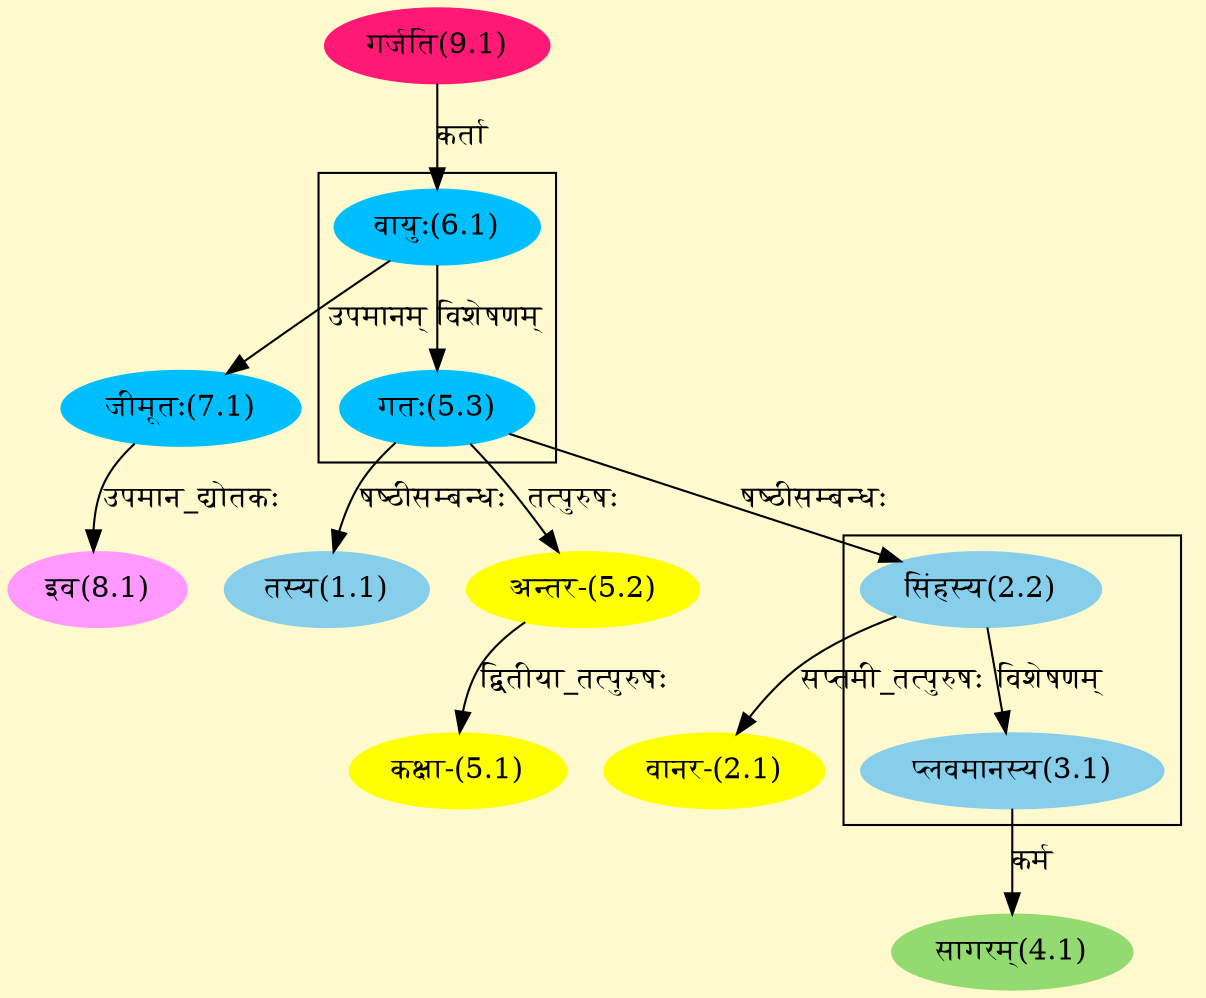 digraph G{
rankdir=BT;
 compound=true;
 bgcolor="lemonchiffon1";

subgraph cluster_1{
Node3_1 [style=filled, color="#87CEEB" label = "प्लवमानस्य(3.1)"]
Node2_2 [style=filled, color="#87CEEB" label = "सिंहस्य(2.2)"]

}

subgraph cluster_2{
Node5_3 [style=filled, color="#00BFFF" label = "गतः(5.3)"]
Node6_1 [style=filled, color="#00BFFF" label = "वायुः(6.1)"]

}
Node1_1 [style=filled, color="#87CEEB" label = "तस्य(1.1)"]
Node5_3 [style=filled, color="#00BFFF" label = "गतः(5.3)"]
Node2_1 [style=filled, color="#FFFF00" label = "वानर-(2.1)"]
Node2_2 [style=filled, color="#87CEEB" label = "सिंहस्य(2.2)"]
Node4_1 [style=filled, color="#93DB70" label = "सागरम्(4.1)"]
Node3_1 [style=filled, color="#87CEEB" label = "प्लवमानस्य(3.1)"]
Node5_1 [style=filled, color="#FFFF00" label = "कक्षा-(5.1)"]
Node5_2 [style=filled, color="#FFFF00" label = "अन्तर-(5.2)"]
Node6_1 [style=filled, color="#00BFFF" label = "वायुः(6.1)"]
Node9_1 [style=filled, color="#FF1975" label = "गर्जति(9.1)"]
Node7_1 [style=filled, color="#00BFFF" label = "जीमूतः(7.1)"]
Node8_1 [style=filled, color="#FF99FF" label = "इव(8.1)"]
/* Start of Relations section */

Node1_1 -> Node5_3 [  label="षष्ठीसम्बन्धः"  dir="back" ]
Node2_1 -> Node2_2 [  label="सप्तमी_तत्पुरुषः"  dir="back" ]
Node2_2 -> Node5_3 [  label="षष्ठीसम्बन्धः"  dir="back" ]
Node3_1 -> Node2_2 [  label="विशेषणम्"  dir="back" ]
Node4_1 -> Node3_1 [  label="कर्म"  dir="back" ]
Node5_1 -> Node5_2 [  label="द्वितीया_तत्पुरुषः"  dir="back" ]
Node5_2 -> Node5_3 [  label="तत्पुरुषः"  dir="back" ]
Node5_3 -> Node6_1 [  label="विशेषणम्"  dir="back" ]
Node6_1 -> Node9_1 [  label="कर्ता"  dir="back" ]
Node7_1 -> Node6_1 [  label="उपमानम्"  dir="back" ]
Node8_1 -> Node7_1 [  label="उपमान_द्योतकः"  dir="back" ]
}
